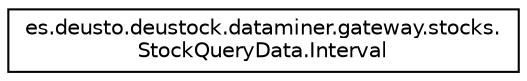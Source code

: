 digraph "Graphical Class Hierarchy"
{
 // LATEX_PDF_SIZE
  edge [fontname="Helvetica",fontsize="10",labelfontname="Helvetica",labelfontsize="10"];
  node [fontname="Helvetica",fontsize="10",shape=record];
  rankdir="LR";
  Node0 [label="es.deusto.deustock.dataminer.gateway.stocks.\lStockQueryData.Interval",height=0.2,width=0.4,color="black", fillcolor="white", style="filled",URL="$enumes_1_1deusto_1_1deustock_1_1dataminer_1_1gateway_1_1stocks_1_1_stock_query_data_1_1_interval.html",tooltip=" "];
}
